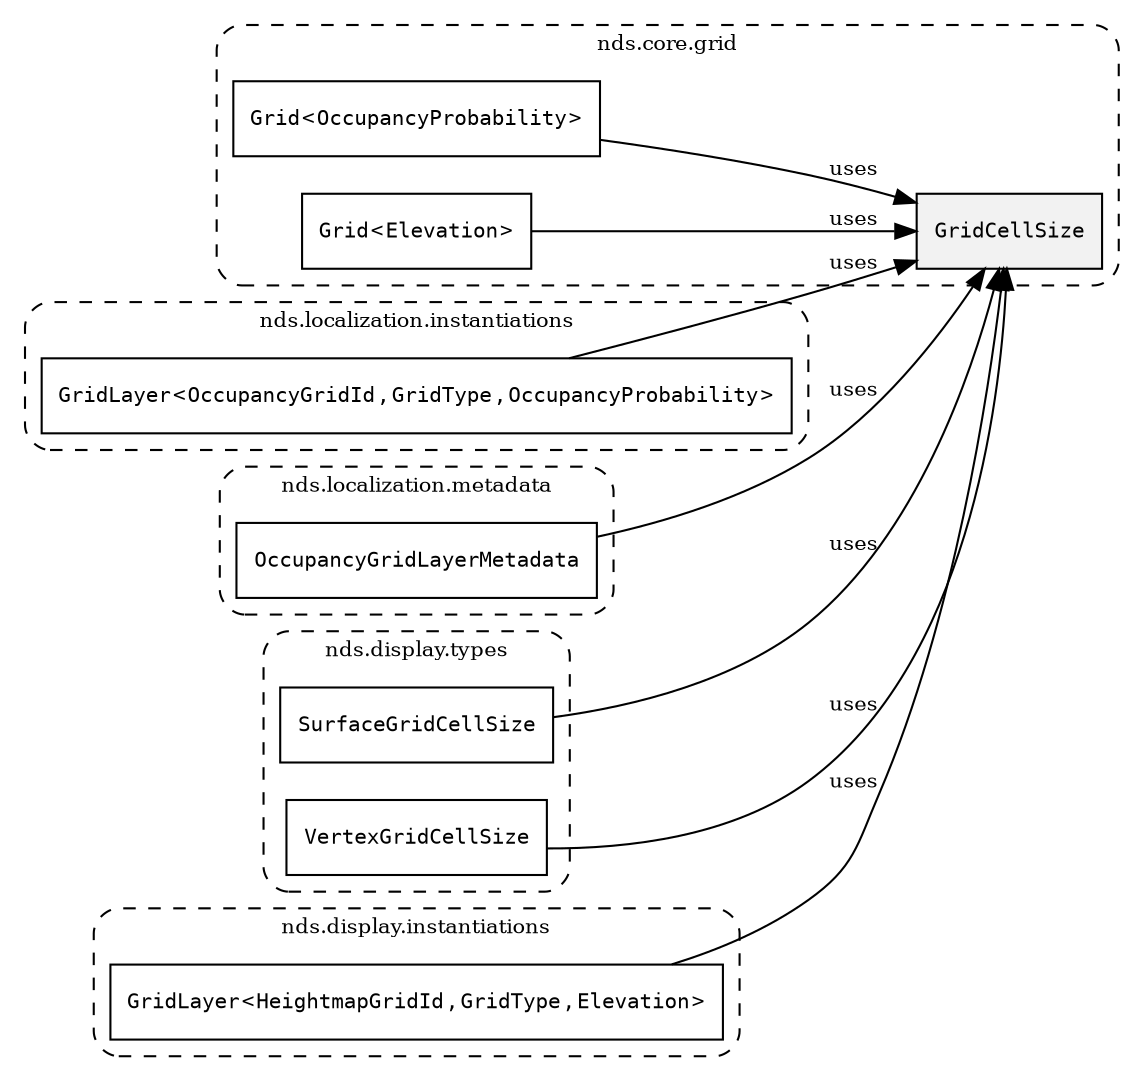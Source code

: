 /**
 * This dot file creates symbol collaboration diagram for GridCellSize.
 */
digraph ZSERIO
{
    node [shape=box, fontsize=10];
    rankdir="LR";
    fontsize=10;
    tooltip="GridCellSize collaboration diagram";

    subgraph "cluster_nds.core.grid"
    {
        style="dashed, rounded";
        label="nds.core.grid";
        tooltip="Package nds.core.grid";
        href="../../../content/packages/nds.core.grid.html#Package-nds-core-grid";
        target="_parent";

        "GridCellSize" [style="filled", fillcolor="#0000000D", target="_parent", label=<<font face="monospace"><table align="center" border="0" cellspacing="0" cellpadding="0"><tr><td href="../../../content/packages/nds.core.grid.html#Subtype-GridCellSize" title="Subtype defined in nds.core.grid">GridCellSize</td></tr></table></font>>];
        "Grid&lt;OccupancyProbability&gt;" [target="_parent", label=<<font face="monospace"><table align="center" border="0" cellspacing="0" cellpadding="0"><tr><td href="../../../content/packages/nds.core.grid.html#Structure-Grid" title="Structure defined in nds.core.grid">Grid</td><td>&lt;</td><td><table align="center" border="0" cellspacing="0" cellpadding="0"><tr><td href="../../../content/packages/nds.localization.types.html#Structure-OccupancyProbability" title="Structure defined in nds.localization.types">OccupancyProbability</td></tr></table></td><td>&gt;</td></tr></table></font>>];
        "Grid&lt;Elevation&gt;" [target="_parent", label=<<font face="monospace"><table align="center" border="0" cellspacing="0" cellpadding="0"><tr><td href="../../../content/packages/nds.core.grid.html#Structure-Grid" title="Structure defined in nds.core.grid">Grid</td><td>&lt;</td><td><table align="center" border="0" cellspacing="0" cellpadding="0"><tr><td href="../../../content/packages/nds.core.geometry.html#Subtype-Elevation" title="Subtype defined in nds.core.geometry">Elevation</td></tr></table></td><td>&gt;</td></tr></table></font>>];
    }

    subgraph "cluster_nds.localization.instantiations"
    {
        style="dashed, rounded";
        label="nds.localization.instantiations";
        tooltip="Package nds.localization.instantiations";
        href="../../../content/packages/nds.localization.instantiations.html#Package-nds-localization-instantiations";
        target="_parent";

        "GridLayer&lt;OccupancyGridId,GridType,OccupancyProbability&gt;" [target="_parent", label=<<font face="monospace"><table align="center" border="0" cellspacing="0" cellpadding="0"><tr><td href="../../../content/packages/nds.core.grid.html#Structure-GridLayer" title="Structure defined in nds.core.grid">GridLayer</td><td>&lt;</td><td><table align="center" border="0" cellspacing="0" cellpadding="0"><tr><td href="../../../content/packages/nds.localization.types.html#Subtype-OccupancyGridId" title="Subtype defined in nds.localization.types">OccupancyGridId</td></tr></table></td><td>,</td><td><table align="center" border="0" cellspacing="0" cellpadding="0"><tr><td href="../../../content/packages/nds.core.grid.html#Subtype-GridType" title="Subtype defined in nds.core.grid">GridType</td></tr></table></td><td>,</td><td><table align="center" border="0" cellspacing="0" cellpadding="0"><tr><td href="../../../content/packages/nds.localization.types.html#Structure-OccupancyProbability" title="Structure defined in nds.localization.types">OccupancyProbability</td></tr></table></td><td>&gt;</td></tr></table></font>>];
    }

    subgraph "cluster_nds.localization.metadata"
    {
        style="dashed, rounded";
        label="nds.localization.metadata";
        tooltip="Package nds.localization.metadata";
        href="../../../content/packages/nds.localization.metadata.html#Package-nds-localization-metadata";
        target="_parent";

        "OccupancyGridLayerMetadata" [target="_parent", label=<<font face="monospace"><table align="center" border="0" cellspacing="0" cellpadding="0"><tr><td href="../../../content/packages/nds.localization.metadata.html#Structure-OccupancyGridLayerMetadata" title="Structure defined in nds.localization.metadata">OccupancyGridLayerMetadata</td></tr></table></font>>];
    }

    subgraph "cluster_nds.display.types"
    {
        style="dashed, rounded";
        label="nds.display.types";
        tooltip="Package nds.display.types";
        href="../../../content/packages/nds.display.types.html#Package-nds-display-types";
        target="_parent";

        "SurfaceGridCellSize" [target="_parent", label=<<font face="monospace"><table align="center" border="0" cellspacing="0" cellpadding="0"><tr><td href="../../../content/packages/nds.display.types.html#Subtype-SurfaceGridCellSize" title="Subtype defined in nds.display.types">SurfaceGridCellSize</td></tr></table></font>>];
        "VertexGridCellSize" [target="_parent", label=<<font face="monospace"><table align="center" border="0" cellspacing="0" cellpadding="0"><tr><td href="../../../content/packages/nds.display.types.html#Subtype-VertexGridCellSize" title="Subtype defined in nds.display.types">VertexGridCellSize</td></tr></table></font>>];
    }

    subgraph "cluster_nds.display.instantiations"
    {
        style="dashed, rounded";
        label="nds.display.instantiations";
        tooltip="Package nds.display.instantiations";
        href="../../../content/packages/nds.display.instantiations.html#Package-nds-display-instantiations";
        target="_parent";

        "GridLayer&lt;HeightmapGridId,GridType,Elevation&gt;" [target="_parent", label=<<font face="monospace"><table align="center" border="0" cellspacing="0" cellpadding="0"><tr><td href="../../../content/packages/nds.core.grid.html#Structure-GridLayer" title="Structure defined in nds.core.grid">GridLayer</td><td>&lt;</td><td><table align="center" border="0" cellspacing="0" cellpadding="0"><tr><td href="../../../content/packages/nds.display.types.html#Subtype-HeightmapGridId" title="Subtype defined in nds.display.types">HeightmapGridId</td></tr></table></td><td>,</td><td><table align="center" border="0" cellspacing="0" cellpadding="0"><tr><td href="../../../content/packages/nds.core.grid.html#Subtype-GridType" title="Subtype defined in nds.core.grid">GridType</td></tr></table></td><td>,</td><td><table align="center" border="0" cellspacing="0" cellpadding="0"><tr><td href="../../../content/packages/nds.core.geometry.html#Subtype-Elevation" title="Subtype defined in nds.core.geometry">Elevation</td></tr></table></td><td>&gt;</td></tr></table></font>>];
    }

    "Grid&lt;OccupancyProbability&gt;" -> "GridCellSize" [label="uses", fontsize=10];
    "Grid&lt;Elevation&gt;" -> "GridCellSize" [label="uses", fontsize=10];
    "GridLayer&lt;OccupancyGridId,GridType,OccupancyProbability&gt;" -> "GridCellSize" [label="uses", fontsize=10];
    "OccupancyGridLayerMetadata" -> "GridCellSize" [label="uses", fontsize=10];
    "SurfaceGridCellSize" -> "GridCellSize" [label="uses", fontsize=10];
    "VertexGridCellSize" -> "GridCellSize" [label="uses", fontsize=10];
    "GridLayer&lt;HeightmapGridId,GridType,Elevation&gt;" -> "GridCellSize" [label="uses", fontsize=10];
}
